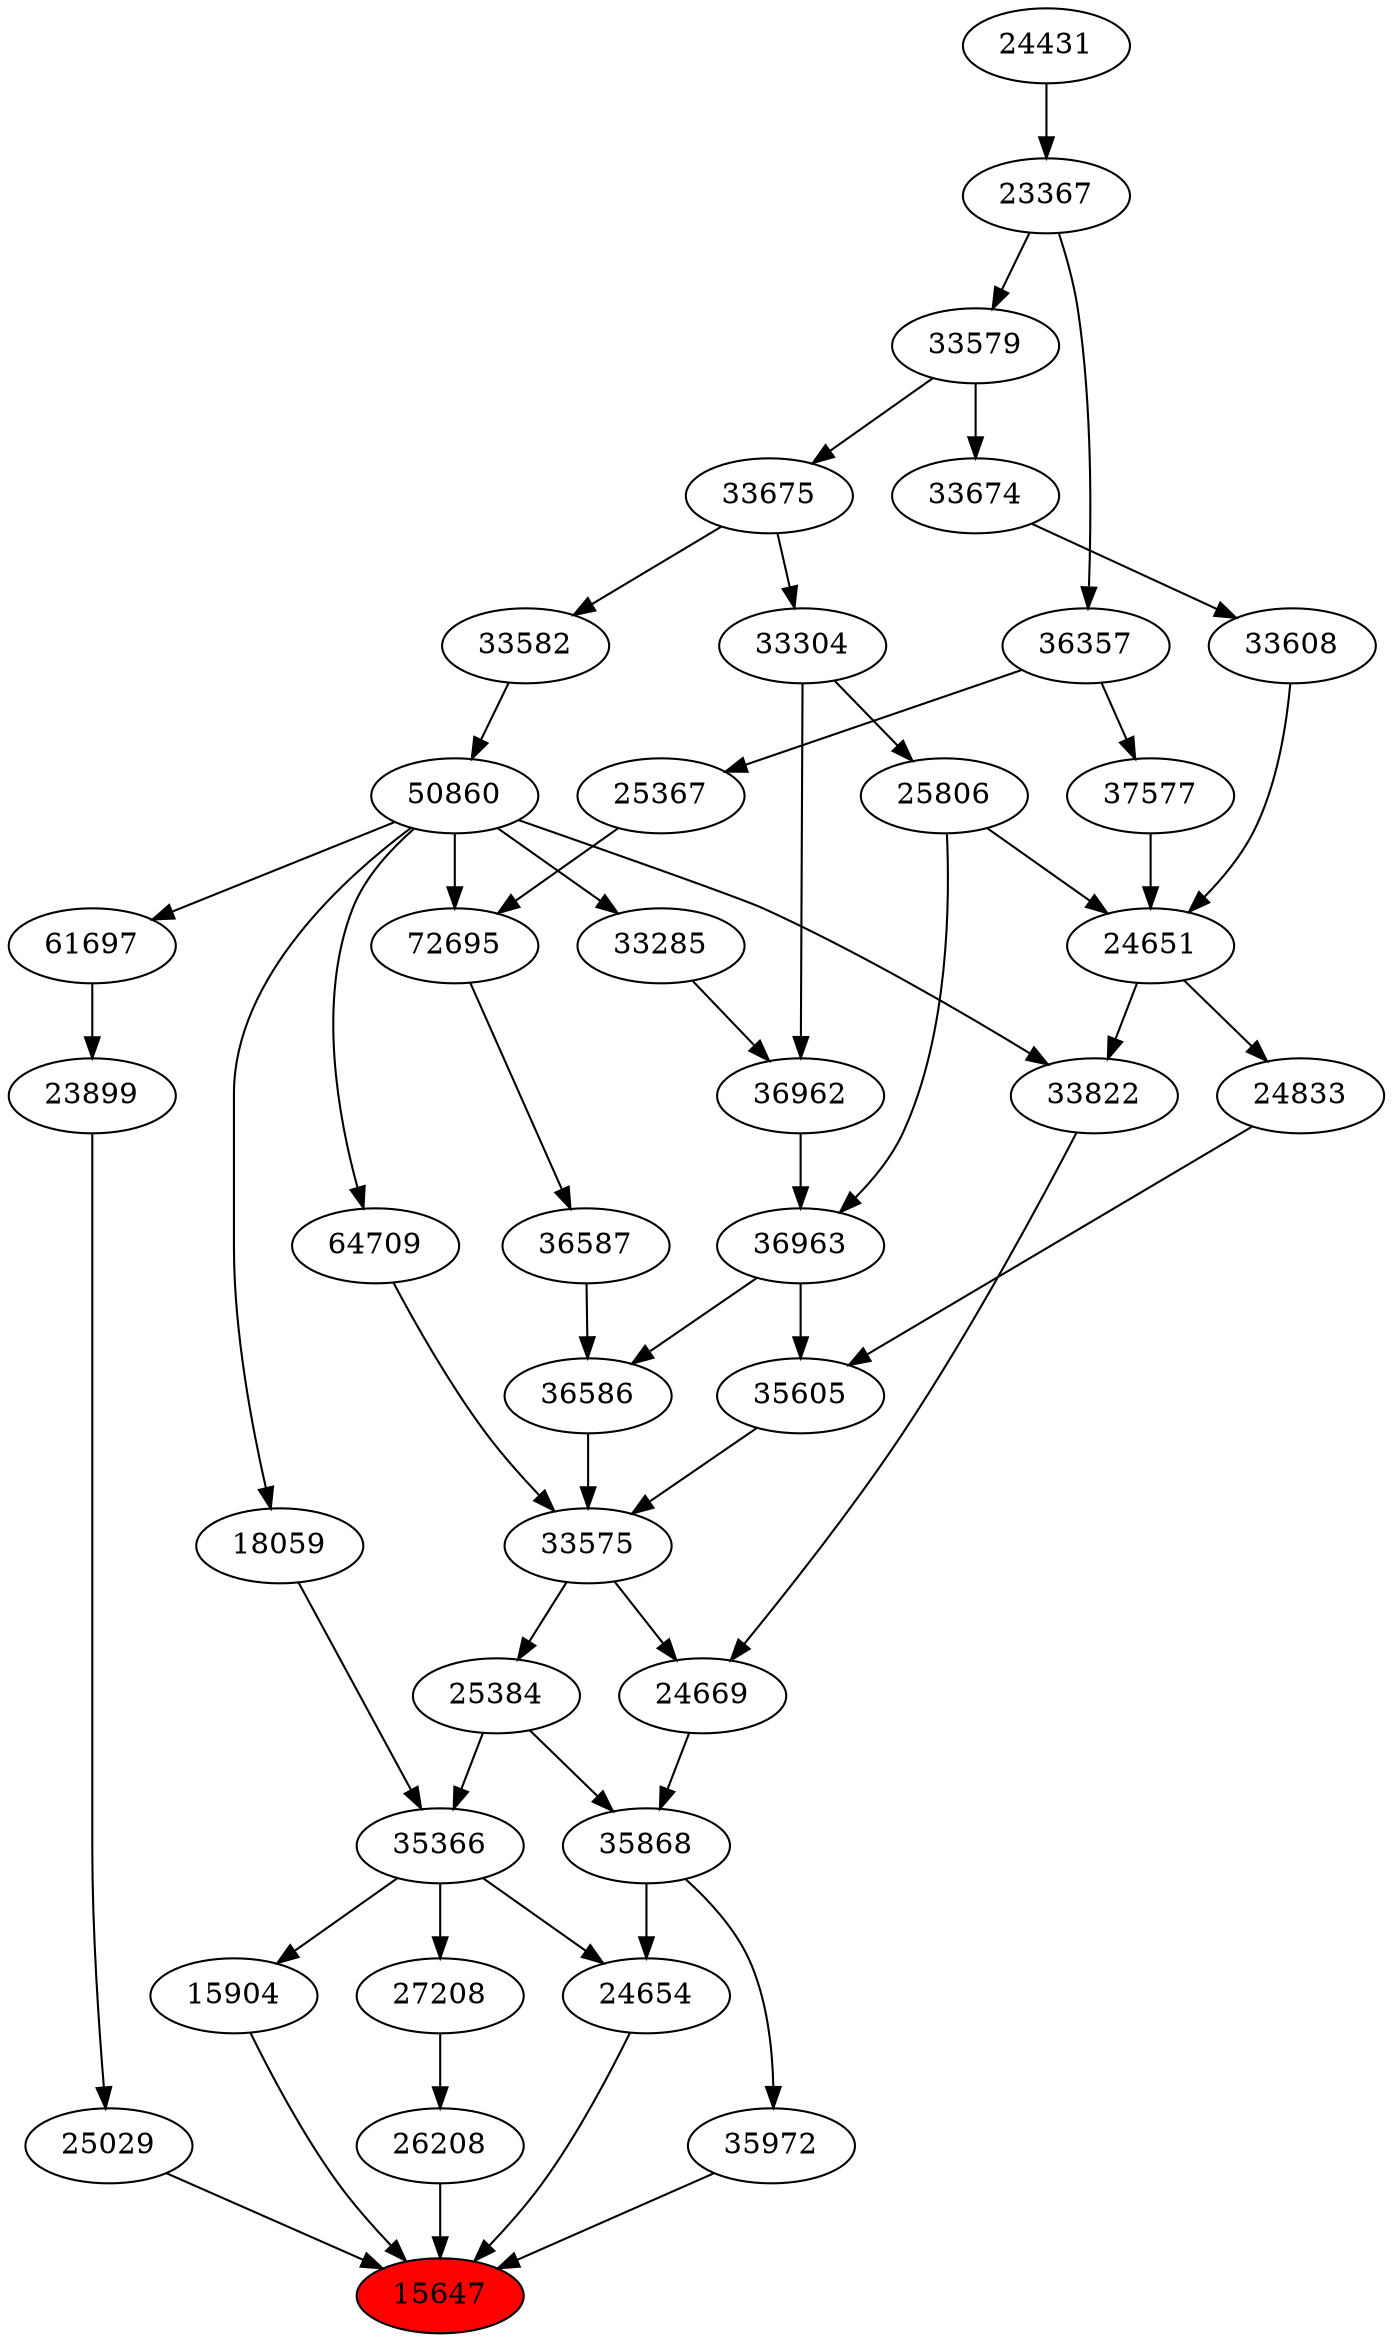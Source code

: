 strict digraph{ 
15647 [label="15647" fillcolor=red style=filled]
35972 -> 15647
25029 -> 15647
26208 -> 15647
24654 -> 15647
15904 -> 15647
35972 [label="35972"]
35868 -> 35972
25029 [label="25029"]
23899 -> 25029
26208 [label="26208"]
27208 -> 26208
24654 [label="24654"]
35868 -> 24654
35366 -> 24654
15904 [label="15904"]
35366 -> 15904
35868 [label="35868"]
25384 -> 35868
24669 -> 35868
23899 [label="23899"]
61697 -> 23899
27208 [label="27208"]
35366 -> 27208
35366 [label="35366"]
25384 -> 35366
18059 -> 35366
25384 [label="25384"]
33575 -> 25384
24669 [label="24669"]
33575 -> 24669
33822 -> 24669
61697 [label="61697"]
50860 -> 61697
18059 [label="18059"]
50860 -> 18059
33575 [label="33575"]
36586 -> 33575
35605 -> 33575
64709 -> 33575
33822 [label="33822"]
24651 -> 33822
50860 -> 33822
50860 [label="50860"]
33582 -> 50860
36586 [label="36586"]
36587 -> 36586
36963 -> 36586
35605 [label="35605"]
24833 -> 35605
36963 -> 35605
64709 [label="64709"]
50860 -> 64709
24651 [label="24651"]
25806 -> 24651
33608 -> 24651
37577 -> 24651
33582 [label="33582"]
33675 -> 33582
36587 [label="36587"]
72695 -> 36587
36963 [label="36963"]
36962 -> 36963
25806 -> 36963
24833 [label="24833"]
24651 -> 24833
25806 [label="25806"]
33304 -> 25806
33608 [label="33608"]
33674 -> 33608
37577 [label="37577"]
36357 -> 37577
33675 [label="33675"]
33579 -> 33675
72695 [label="72695"]
50860 -> 72695
25367 -> 72695
36962 [label="36962"]
33285 -> 36962
33304 -> 36962
33304 [label="33304"]
33675 -> 33304
33674 [label="33674"]
33579 -> 33674
36357 [label="36357"]
23367 -> 36357
33579 [label="33579"]
23367 -> 33579
25367 [label="25367"]
36357 -> 25367
33285 [label="33285"]
50860 -> 33285
23367 [label="23367"]
24431 -> 23367
24431 [label="24431"]
}